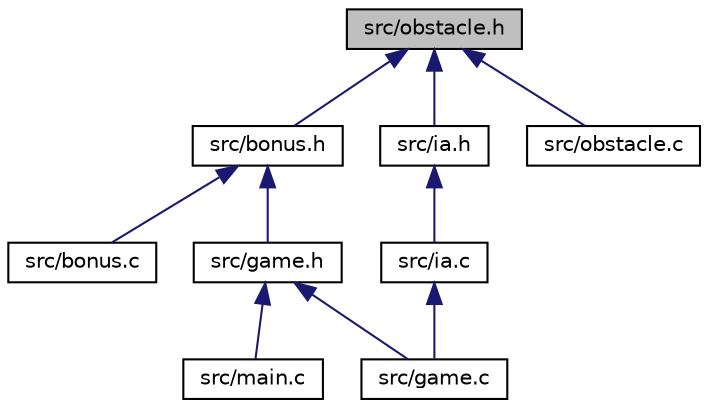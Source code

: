 digraph "src/obstacle.h"
{
  edge [fontname="Helvetica",fontsize="10",labelfontname="Helvetica",labelfontsize="10"];
  node [fontname="Helvetica",fontsize="10",shape=record];
  Node1 [label="src/obstacle.h",height=0.2,width=0.4,color="black", fillcolor="grey75", style="filled" fontcolor="black"];
  Node1 -> Node2 [dir="back",color="midnightblue",fontsize="10",style="solid",fontname="Helvetica"];
  Node2 [label="src/bonus.h",height=0.2,width=0.4,color="black", fillcolor="white", style="filled",URL="$bonus_8h.html",tooltip="Header du fichier bonus.c. "];
  Node2 -> Node3 [dir="back",color="midnightblue",fontsize="10",style="solid",fontname="Helvetica"];
  Node3 [label="src/bonus.c",height=0.2,width=0.4,color="black", fillcolor="white", style="filled",URL="$bonus_8c.html",tooltip="Fichier permettant la gestion des bonus. "];
  Node2 -> Node4 [dir="back",color="midnightblue",fontsize="10",style="solid",fontname="Helvetica"];
  Node4 [label="src/game.h",height=0.2,width=0.4,color="black", fillcolor="white", style="filled",URL="$game_8h.html",tooltip="Header du fichier game.c. "];
  Node4 -> Node5 [dir="back",color="midnightblue",fontsize="10",style="solid",fontname="Helvetica"];
  Node5 [label="src/game.c",height=0.2,width=0.4,color="black", fillcolor="white", style="filled",URL="$game_8c.html",tooltip="Fichier qui gère le jeu. "];
  Node4 -> Node6 [dir="back",color="midnightblue",fontsize="10",style="solid",fontname="Helvetica"];
  Node6 [label="src/main.c",height=0.2,width=0.4,color="black", fillcolor="white", style="filled",URL="$main_8c.html",tooltip="Fichier principal du jeu. "];
  Node1 -> Node7 [dir="back",color="midnightblue",fontsize="10",style="solid",fontname="Helvetica"];
  Node7 [label="src/ia.h",height=0.2,width=0.4,color="black", fillcolor="white", style="filled",URL="$ia_8h.html",tooltip="Header du fichier ia.c. "];
  Node7 -> Node8 [dir="back",color="midnightblue",fontsize="10",style="solid",fontname="Helvetica"];
  Node8 [label="src/ia.c",height=0.2,width=0.4,color="black", fillcolor="white", style="filled",URL="$ia_8c.html",tooltip="Fichier permettant la gestion de l&#39;IA aléatoire. "];
  Node8 -> Node5 [dir="back",color="midnightblue",fontsize="10",style="solid",fontname="Helvetica"];
  Node1 -> Node9 [dir="back",color="midnightblue",fontsize="10",style="solid",fontname="Helvetica"];
  Node9 [label="src/obstacle.c",height=0.2,width=0.4,color="black", fillcolor="white", style="filled",URL="$obstacle_8c.html",tooltip="Fichier permettant la création des murs et des positions de départ des serpents. "];
}
